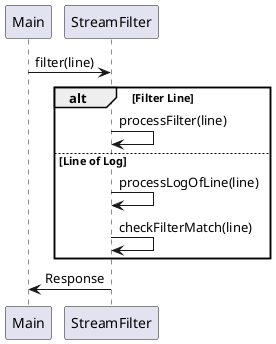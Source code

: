 @startuml

Main -> StreamFilter: filter(line)
alt Filter Line
StreamFilter -> StreamFilter: processFilter(line)
else Line of Log
StreamFilter -> StreamFilter: processLogOfLine(line)
StreamFilter -> StreamFilter: checkFilterMatch(line)
end
StreamFilter -> Main: Response

@enduml